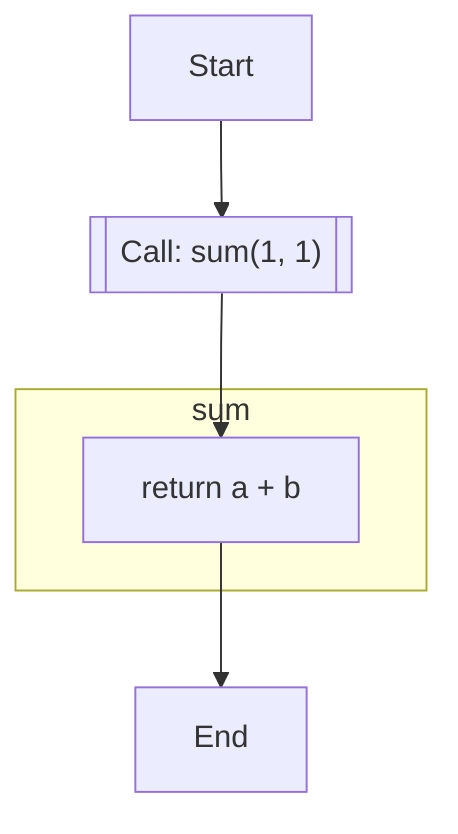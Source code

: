 graph TD
    start1[Start]
    end2[End]
    call_sum3[["Call: sum(1, 1)"]]
    return5["return a + b"]
    subgraph sum
        return5
    end
    start1 --> call_sum3
    call_sum3 --> return5
    return5 --> end2
click return5 setClickedNode